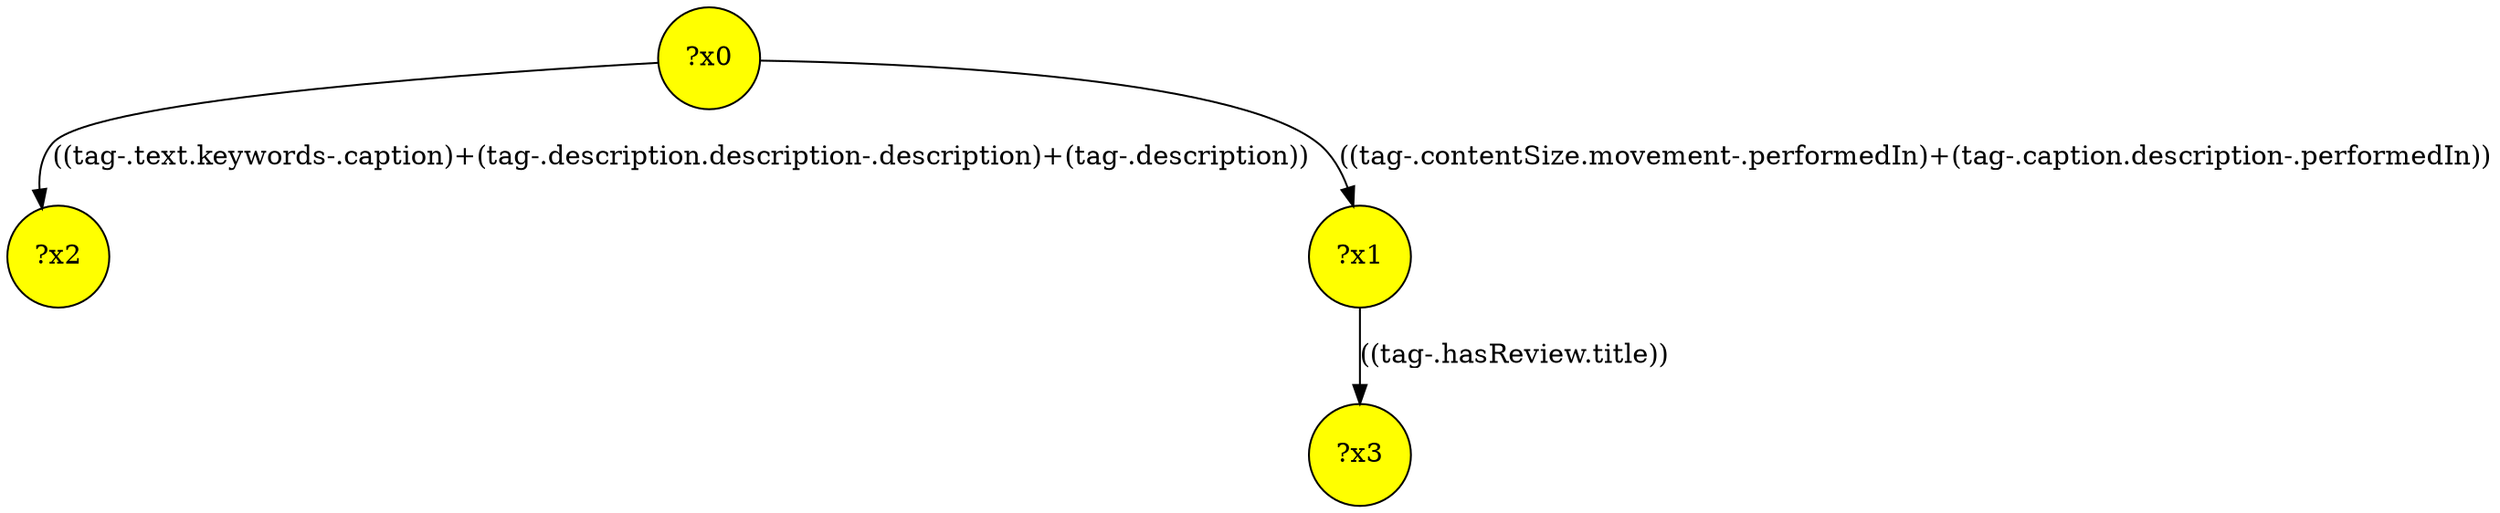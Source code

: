 digraph g {
	x0 [fillcolor="yellow", style="filled," shape=circle, label="?x0"];
	x2 [fillcolor="yellow", style="filled," shape=circle, label="?x2"];
	x1 [fillcolor="yellow", style="filled," shape=circle, label="?x1"];
	x3 [fillcolor="yellow", style="filled," shape=circle, label="?x3"];
	x0 -> x1 [label="((tag-.contentSize.movement-.performedIn)+(tag-.caption.description-.performedIn))"];
	x0 -> x2 [label="((tag-.text.keywords-.caption)+(tag-.description.description-.description)+(tag-.description))"];
	x1 -> x3 [label="((tag-.hasReview.title))"];
}
